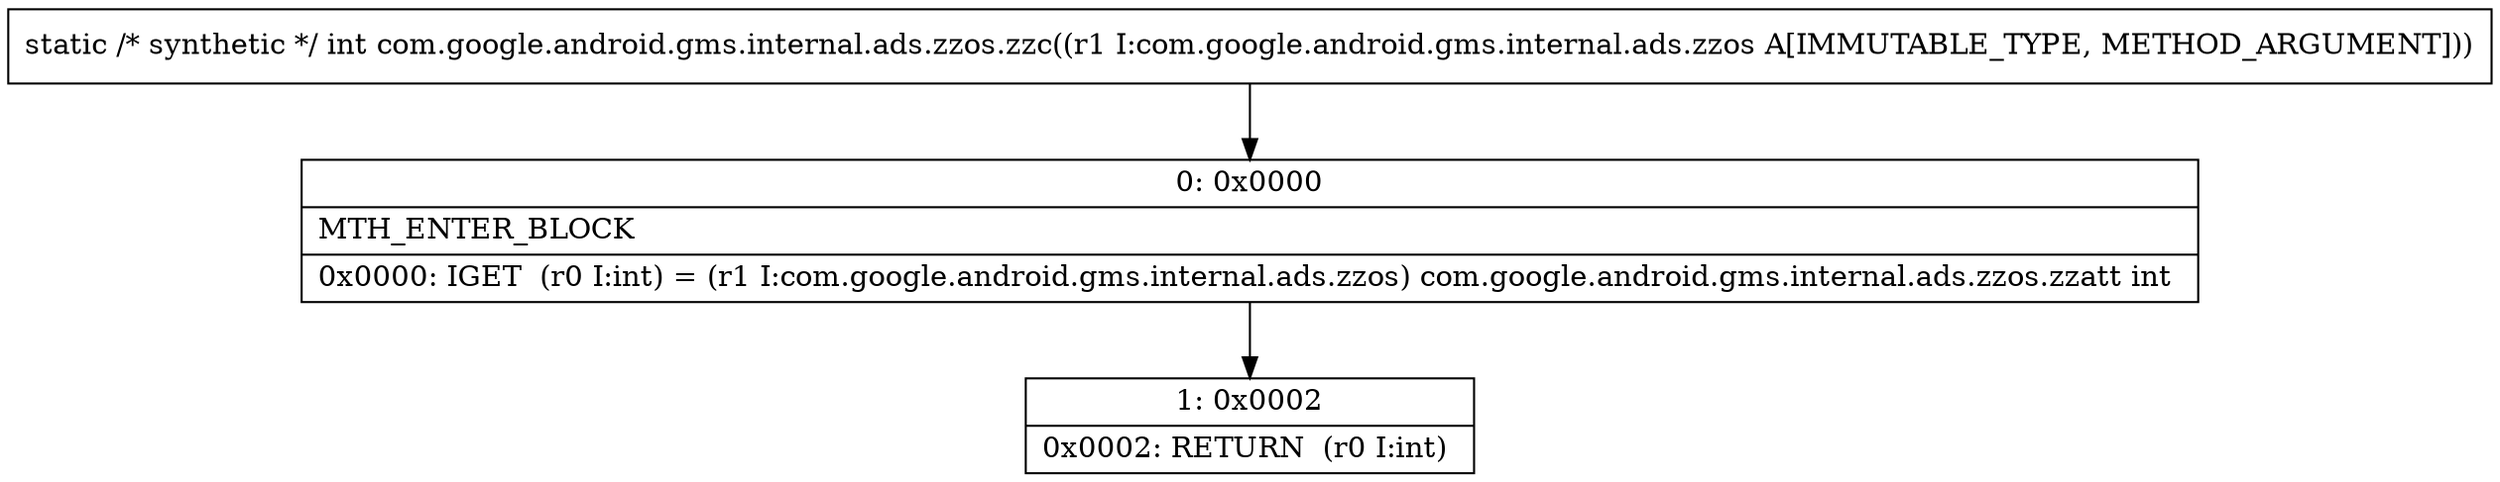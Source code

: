 digraph "CFG forcom.google.android.gms.internal.ads.zzos.zzc(Lcom\/google\/android\/gms\/internal\/ads\/zzos;)I" {
Node_0 [shape=record,label="{0\:\ 0x0000|MTH_ENTER_BLOCK\l|0x0000: IGET  (r0 I:int) = (r1 I:com.google.android.gms.internal.ads.zzos) com.google.android.gms.internal.ads.zzos.zzatt int \l}"];
Node_1 [shape=record,label="{1\:\ 0x0002|0x0002: RETURN  (r0 I:int) \l}"];
MethodNode[shape=record,label="{static \/* synthetic *\/ int com.google.android.gms.internal.ads.zzos.zzc((r1 I:com.google.android.gms.internal.ads.zzos A[IMMUTABLE_TYPE, METHOD_ARGUMENT])) }"];
MethodNode -> Node_0;
Node_0 -> Node_1;
}

